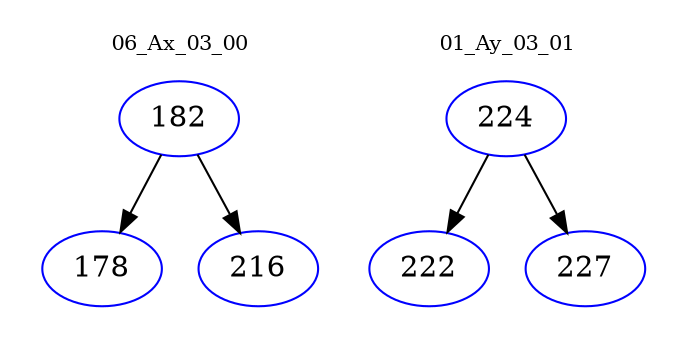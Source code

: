 digraph{
subgraph cluster_0 {
color = white
label = "06_Ax_03_00";
fontsize=10;
T0_182 [label="182", color="blue"]
T0_182 -> T0_178 [color="black"]
T0_178 [label="178", color="blue"]
T0_182 -> T0_216 [color="black"]
T0_216 [label="216", color="blue"]
}
subgraph cluster_1 {
color = white
label = "01_Ay_03_01";
fontsize=10;
T1_224 [label="224", color="blue"]
T1_224 -> T1_222 [color="black"]
T1_222 [label="222", color="blue"]
T1_224 -> T1_227 [color="black"]
T1_227 [label="227", color="blue"]
}
}
